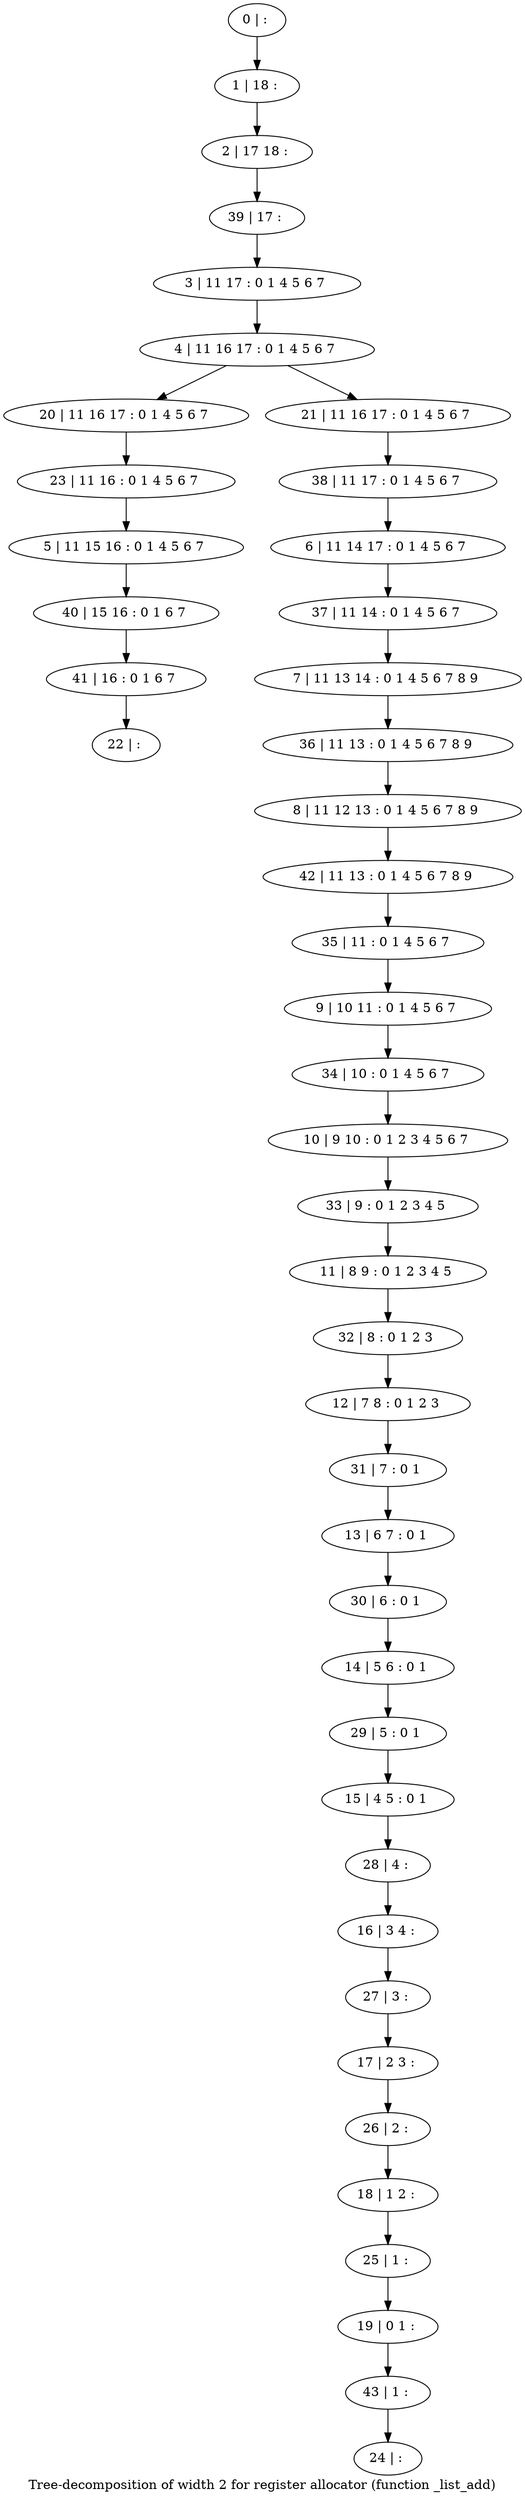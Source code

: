 digraph G {
graph [label="Tree-decomposition of width 2 for register allocator (function _list_add)"]
0[label="0 | : "];
1[label="1 | 18 : "];
2[label="2 | 17 18 : "];
3[label="3 | 11 17 : 0 1 4 5 6 7 "];
4[label="4 | 11 16 17 : 0 1 4 5 6 7 "];
5[label="5 | 11 15 16 : 0 1 4 5 6 7 "];
6[label="6 | 11 14 17 : 0 1 4 5 6 7 "];
7[label="7 | 11 13 14 : 0 1 4 5 6 7 8 9 "];
8[label="8 | 11 12 13 : 0 1 4 5 6 7 8 9 "];
9[label="9 | 10 11 : 0 1 4 5 6 7 "];
10[label="10 | 9 10 : 0 1 2 3 4 5 6 7 "];
11[label="11 | 8 9 : 0 1 2 3 4 5 "];
12[label="12 | 7 8 : 0 1 2 3 "];
13[label="13 | 6 7 : 0 1 "];
14[label="14 | 5 6 : 0 1 "];
15[label="15 | 4 5 : 0 1 "];
16[label="16 | 3 4 : "];
17[label="17 | 2 3 : "];
18[label="18 | 1 2 : "];
19[label="19 | 0 1 : "];
20[label="20 | 11 16 17 : 0 1 4 5 6 7 "];
21[label="21 | 11 16 17 : 0 1 4 5 6 7 "];
22[label="22 | : "];
23[label="23 | 11 16 : 0 1 4 5 6 7 "];
24[label="24 | : "];
25[label="25 | 1 : "];
26[label="26 | 2 : "];
27[label="27 | 3 : "];
28[label="28 | 4 : "];
29[label="29 | 5 : 0 1 "];
30[label="30 | 6 : 0 1 "];
31[label="31 | 7 : 0 1 "];
32[label="32 | 8 : 0 1 2 3 "];
33[label="33 | 9 : 0 1 2 3 4 5 "];
34[label="34 | 10 : 0 1 4 5 6 7 "];
35[label="35 | 11 : 0 1 4 5 6 7 "];
36[label="36 | 11 13 : 0 1 4 5 6 7 8 9 "];
37[label="37 | 11 14 : 0 1 4 5 6 7 "];
38[label="38 | 11 17 : 0 1 4 5 6 7 "];
39[label="39 | 17 : "];
40[label="40 | 15 16 : 0 1 6 7 "];
41[label="41 | 16 : 0 1 6 7 "];
42[label="42 | 11 13 : 0 1 4 5 6 7 8 9 "];
43[label="43 | 1 : "];
0->1 ;
1->2 ;
3->4 ;
4->20 ;
4->21 ;
23->5 ;
20->23 ;
25->19 ;
18->25 ;
26->18 ;
17->26 ;
27->17 ;
16->27 ;
28->16 ;
15->28 ;
29->15 ;
14->29 ;
30->14 ;
13->30 ;
31->13 ;
12->31 ;
32->12 ;
11->32 ;
33->11 ;
10->33 ;
34->10 ;
9->34 ;
35->9 ;
36->8 ;
7->36 ;
37->7 ;
6->37 ;
38->6 ;
21->38 ;
39->3 ;
2->39 ;
5->40 ;
41->22 ;
40->41 ;
42->35 ;
8->42 ;
43->24 ;
19->43 ;
}
